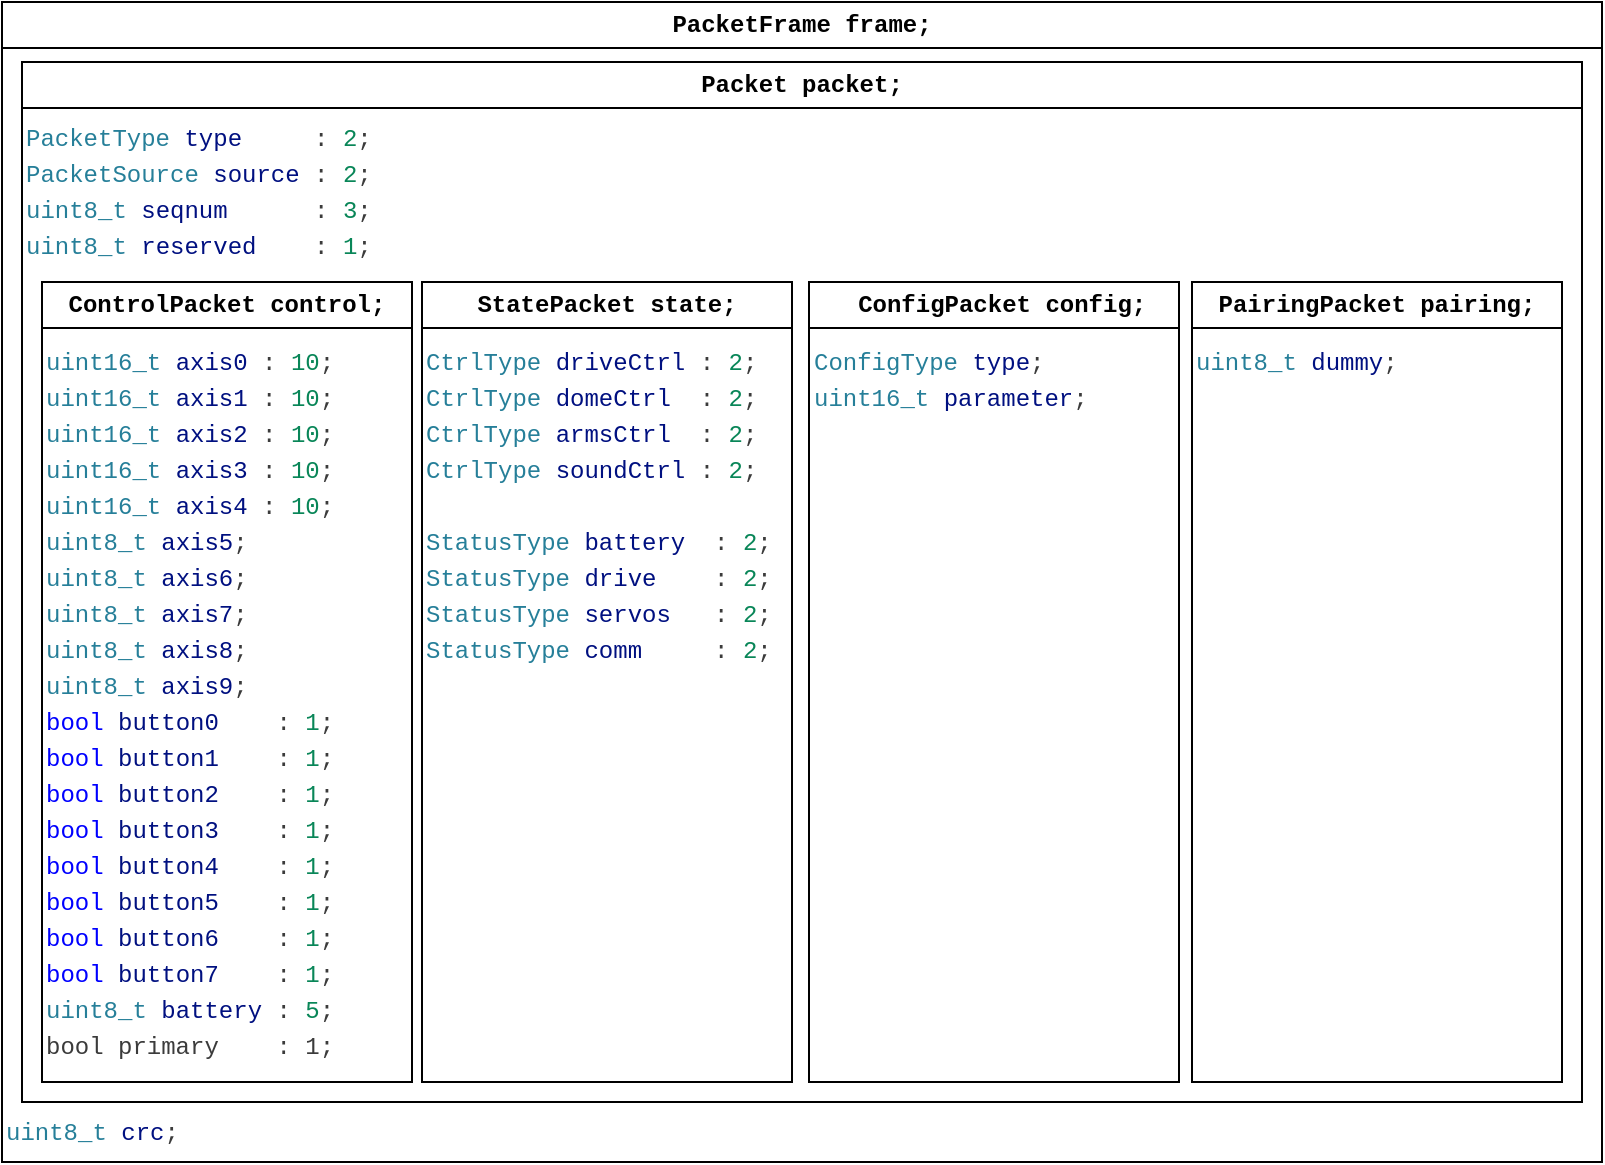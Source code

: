 <mxfile version="24.7.8">
  <diagram name="Seite-1" id="Pwz3s4yv5dByKD4ibGCL">
    <mxGraphModel dx="1114" dy="840" grid="1" gridSize="10" guides="1" tooltips="1" connect="1" arrows="1" fold="1" page="1" pageScale="1" pageWidth="827" pageHeight="1169" math="0" shadow="0">
      <root>
        <mxCell id="0" />
        <mxCell id="1" parent="0" />
        <mxCell id="Hb0Odp249pAdjkdP0iQM-40" value="PacketFrame frame;" style="swimlane;whiteSpace=wrap;html=1;fontFamily=Courier New;" parent="1" vertex="1">
          <mxGeometry x="10" y="610" width="800" height="580" as="geometry" />
        </mxCell>
        <mxCell id="Hb0Odp249pAdjkdP0iQM-51" value="Packet packet;" style="swimlane;whiteSpace=wrap;html=1;fontFamily=Courier New;" parent="Hb0Odp249pAdjkdP0iQM-40" vertex="1">
          <mxGeometry x="10" y="30" width="780" height="520" as="geometry" />
        </mxCell>
        <mxCell id="Hb0Odp249pAdjkdP0iQM-52" value="&lt;div style=&quot;color: rgb(59, 59, 59); background-color: rgb(255, 255, 255); font-family: Menlo, Monaco, &amp;quot;Courier New&amp;quot;, monospace; line-height: 18px; white-space: pre;&quot;&gt;&lt;div&gt;&lt;span style=&quot;color: #267f99;&quot;&gt;PacketType&lt;/span&gt; &lt;span style=&quot;color: #001080;&quot;&gt;type&lt;/span&gt;     : &lt;span style=&quot;color: #098658;&quot;&gt;2&lt;/span&gt;;&lt;/div&gt;&lt;div&gt;&lt;span style=&quot;color: #267f99;&quot;&gt;PacketSource&lt;/span&gt; &lt;span style=&quot;color: #001080;&quot;&gt;source&lt;/span&gt; : &lt;span style=&quot;color: #098658;&quot;&gt;2&lt;/span&gt;;&lt;/div&gt;&lt;div&gt;&lt;span style=&quot;color: #267f99;&quot;&gt;uint8_t&lt;/span&gt; &lt;span style=&quot;color: #001080;&quot;&gt;seqnum&lt;/span&gt;      : &lt;span style=&quot;color: #098658;&quot;&gt;3&lt;/span&gt;;&lt;/div&gt;&lt;div&gt;&lt;span style=&quot;color: #267f99;&quot;&gt;uint8_t&lt;/span&gt; &lt;span style=&quot;color: #001080;&quot;&gt;reserved&lt;/span&gt;    : &lt;span style=&quot;color: #098658;&quot;&gt;1&lt;/span&gt;;&lt;/div&gt;&lt;/div&gt;" style="text;html=1;align=left;verticalAlign=middle;whiteSpace=wrap;rounded=0;fontFamily=Courier New;" parent="Hb0Odp249pAdjkdP0iQM-51" vertex="1">
          <mxGeometry y="20" width="210" height="90" as="geometry" />
        </mxCell>
        <mxCell id="Hb0Odp249pAdjkdP0iQM-53" value="ControlPacket control;" style="swimlane;whiteSpace=wrap;html=1;fontFamily=Courier New;startSize=23;" parent="Hb0Odp249pAdjkdP0iQM-51" vertex="1">
          <mxGeometry x="10" y="110" width="185" height="400" as="geometry" />
        </mxCell>
        <mxCell id="Hb0Odp249pAdjkdP0iQM-54" value="&lt;div style=&quot;background-color: rgb(255, 255, 255); font-family: Menlo, Monaco, &amp;quot;Courier New&amp;quot;, monospace; line-height: 18px; white-space: pre;&quot;&gt;&lt;div style=&quot;color: rgb(59, 59, 59);&quot;&gt;&lt;span style=&quot;color: #267f99;&quot;&gt;uint16_t&lt;/span&gt; &lt;span style=&quot;color: #001080;&quot;&gt;axis0&lt;/span&gt; : &lt;span style=&quot;color: #098658;&quot;&gt;10&lt;/span&gt;;&lt;/div&gt;&lt;div style=&quot;color: rgb(59, 59, 59);&quot;&gt;&lt;span style=&quot;color: #267f99;&quot;&gt;uint16_t&lt;/span&gt; &lt;span style=&quot;color: #001080;&quot;&gt;axis1&lt;/span&gt; : &lt;span style=&quot;color: #098658;&quot;&gt;10&lt;/span&gt;;&lt;/div&gt;&lt;div style=&quot;color: rgb(59, 59, 59);&quot;&gt;&lt;span style=&quot;color: #267f99;&quot;&gt;uint16_t&lt;/span&gt; &lt;span style=&quot;color: #001080;&quot;&gt;axis2&lt;/span&gt; : &lt;span style=&quot;color: #098658;&quot;&gt;10&lt;/span&gt;;&lt;/div&gt;&lt;div style=&quot;color: rgb(59, 59, 59);&quot;&gt;&lt;span style=&quot;color: #267f99;&quot;&gt;uint16_t&lt;/span&gt; &lt;span style=&quot;color: #001080;&quot;&gt;axis3&lt;/span&gt; : &lt;span style=&quot;color: #098658;&quot;&gt;10&lt;/span&gt;;&lt;/div&gt;&lt;div style=&quot;color: rgb(59, 59, 59);&quot;&gt;&lt;span style=&quot;color: #267f99;&quot;&gt;uint16_t&lt;/span&gt; &lt;span style=&quot;color: #001080;&quot;&gt;axis4&lt;/span&gt; : &lt;span style=&quot;color: #098658;&quot;&gt;10&lt;/span&gt;;&lt;/div&gt;&lt;div style=&quot;color: rgb(59, 59, 59);&quot;&gt;&lt;span style=&quot;color: #267f99;&quot;&gt;uint8_t&lt;/span&gt; &lt;span style=&quot;color: #001080;&quot;&gt;axis5&lt;/span&gt;;&lt;/div&gt;&lt;div style=&quot;color: rgb(59, 59, 59);&quot;&gt;&lt;span style=&quot;color: #267f99;&quot;&gt;uint8_t&lt;/span&gt; &lt;span style=&quot;color: #001080;&quot;&gt;axis6&lt;/span&gt;;&lt;/div&gt;&lt;div style=&quot;color: rgb(59, 59, 59);&quot;&gt;&lt;span style=&quot;color: #267f99;&quot;&gt;uint8_t&lt;/span&gt; &lt;span style=&quot;color: #001080;&quot;&gt;axis7&lt;/span&gt;;&lt;/div&gt;&lt;div style=&quot;color: rgb(59, 59, 59);&quot;&gt;&lt;span style=&quot;color: #267f99;&quot;&gt;uint8_t&lt;/span&gt; &lt;span style=&quot;color: #001080;&quot;&gt;axis8&lt;/span&gt;;&lt;/div&gt;&lt;div style=&quot;color: rgb(59, 59, 59);&quot;&gt;&lt;span style=&quot;color: #267f99;&quot;&gt;uint8_t&lt;/span&gt; &lt;span style=&quot;color: #001080;&quot;&gt;axis9&lt;/span&gt;;&lt;/div&gt;&lt;div style=&quot;color: rgb(59, 59, 59);&quot;&gt;&lt;span style=&quot;color: #0000ff;&quot;&gt;bool&lt;/span&gt; &lt;span style=&quot;color: #001080;&quot;&gt;button0&lt;/span&gt;    : &lt;span style=&quot;color: #098658;&quot;&gt;1&lt;/span&gt;;&lt;/div&gt;&lt;div style=&quot;color: rgb(59, 59, 59);&quot;&gt;&lt;span style=&quot;color: #0000ff;&quot;&gt;bool&lt;/span&gt; &lt;span style=&quot;color: #001080;&quot;&gt;button1&lt;/span&gt;    : &lt;span style=&quot;color: #098658;&quot;&gt;1&lt;/span&gt;;&lt;/div&gt;&lt;div style=&quot;color: rgb(59, 59, 59);&quot;&gt;&lt;span style=&quot;color: #0000ff;&quot;&gt;bool&lt;/span&gt; &lt;span style=&quot;color: #001080;&quot;&gt;button2&lt;/span&gt;    : &lt;span style=&quot;color: #098658;&quot;&gt;1&lt;/span&gt;;&lt;/div&gt;&lt;div style=&quot;color: rgb(59, 59, 59);&quot;&gt;&lt;span style=&quot;color: #0000ff;&quot;&gt;bool&lt;/span&gt; &lt;span style=&quot;color: #001080;&quot;&gt;button3&lt;/span&gt;    : &lt;span style=&quot;color: #098658;&quot;&gt;1&lt;/span&gt;;&lt;/div&gt;&lt;div style=&quot;color: rgb(59, 59, 59);&quot;&gt;&lt;span style=&quot;color: #0000ff;&quot;&gt;bool&lt;/span&gt; &lt;span style=&quot;color: #001080;&quot;&gt;button4&lt;/span&gt;    : &lt;span style=&quot;color: #098658;&quot;&gt;1&lt;/span&gt;;&lt;/div&gt;&lt;div style=&quot;color: rgb(59, 59, 59);&quot;&gt;&lt;span style=&quot;color: #0000ff;&quot;&gt;bool&lt;/span&gt; &lt;span style=&quot;color: #001080;&quot;&gt;button5&lt;/span&gt;    : &lt;span style=&quot;color: #098658;&quot;&gt;1&lt;/span&gt;;&lt;/div&gt;&lt;div style=&quot;color: rgb(59, 59, 59);&quot;&gt;&lt;span style=&quot;color: #0000ff;&quot;&gt;bool&lt;/span&gt; &lt;span style=&quot;color: #001080;&quot;&gt;button6&lt;/span&gt;    : &lt;span style=&quot;color: #098658;&quot;&gt;1&lt;/span&gt;;&lt;/div&gt;&lt;div style=&quot;color: rgb(59, 59, 59);&quot;&gt;&lt;span style=&quot;color: #0000ff;&quot;&gt;bool&lt;/span&gt; &lt;span style=&quot;color: #001080;&quot;&gt;button7&lt;/span&gt;    : &lt;span style=&quot;color: #098658;&quot;&gt;1&lt;/span&gt;;&lt;/div&gt;&lt;div style=&quot;&quot;&gt;&lt;span style=&quot;color: rgb(38, 127, 153);&quot;&gt;uint8_t&lt;/span&gt;&lt;font color=&quot;#3b3b3b&quot;&gt; &lt;/font&gt;&lt;span style=&quot;color: rgb(0, 16, 128);&quot;&gt;battery&lt;/span&gt;&lt;font color=&quot;#3b3b3b&quot;&gt; : &lt;/font&gt;&lt;font color=&quot;#098658&quot;&gt;5&lt;/font&gt;&lt;font color=&quot;#3b3b3b&quot;&gt;;&lt;/font&gt;&lt;/div&gt;&lt;div style=&quot;&quot;&gt;&lt;font color=&quot;#3b3b3b&quot;&gt;bool primary    : 1;&lt;/font&gt;&lt;/div&gt;&lt;/div&gt;" style="text;html=1;align=left;verticalAlign=top;whiteSpace=wrap;rounded=0;fontFamily=Courier New;" parent="Hb0Odp249pAdjkdP0iQM-53" vertex="1">
          <mxGeometry y="25" width="170" height="355" as="geometry" />
        </mxCell>
        <mxCell id="Hb0Odp249pAdjkdP0iQM-55" value="StatePacket state;" style="swimlane;whiteSpace=wrap;html=1;fontFamily=Courier New;startSize=23;" parent="Hb0Odp249pAdjkdP0iQM-51" vertex="1">
          <mxGeometry x="200" y="110" width="185" height="400" as="geometry" />
        </mxCell>
        <mxCell id="Hb0Odp249pAdjkdP0iQM-56" value="&amp;nbsp;ConfigPacket config;" style="swimlane;whiteSpace=wrap;html=1;fontFamily=Courier New;startSize=23;" parent="Hb0Odp249pAdjkdP0iQM-51" vertex="1">
          <mxGeometry x="393.5" y="110" width="185" height="400" as="geometry" />
        </mxCell>
        <mxCell id="Hb0Odp249pAdjkdP0iQM-57" value="&lt;div style=&quot;color: rgb(59, 59, 59); background-color: rgb(255, 255, 255); font-family: Menlo, Monaco, &amp;quot;Courier New&amp;quot;, monospace; line-height: 18px; white-space: pre;&quot;&gt;&lt;div style=&quot;line-height: 18px;&quot;&gt;&lt;div&gt;&lt;span style=&quot;color: #267f99;&quot;&gt;ConfigType&lt;/span&gt; &lt;span style=&quot;color: #001080;&quot;&gt;type&lt;/span&gt;;&lt;/div&gt;&lt;div&gt;&lt;div style=&quot;line-height: 18px;&quot;&gt;&lt;span style=&quot;color: #267f99;&quot;&gt;uint16_t&lt;/span&gt; &lt;span style=&quot;color: #001080;&quot;&gt;parameter&lt;/span&gt;;&lt;/div&gt;&lt;/div&gt;&lt;div&gt;&lt;/div&gt;&lt;/div&gt;&lt;/div&gt;" style="text;html=1;align=left;verticalAlign=top;whiteSpace=wrap;rounded=0;fontFamily=Courier New;" parent="Hb0Odp249pAdjkdP0iQM-56" vertex="1">
          <mxGeometry y="25" width="170" height="35" as="geometry" />
        </mxCell>
        <mxCell id="Hb0Odp249pAdjkdP0iQM-58" value="PairingPacket pairing;" style="swimlane;whiteSpace=wrap;html=1;fontFamily=Courier New;startSize=23;" parent="Hb0Odp249pAdjkdP0iQM-51" vertex="1">
          <mxGeometry x="585" y="110" width="185" height="400" as="geometry" />
        </mxCell>
        <mxCell id="Hb0Odp249pAdjkdP0iQM-59" value="&lt;div style=&quot;color: rgb(59, 59, 59); background-color: rgb(255, 255, 255); font-family: Menlo, Monaco, &amp;quot;Courier New&amp;quot;, monospace; line-height: 18px; white-space: pre;&quot;&gt;&lt;div style=&quot;line-height: 18px;&quot;&gt;&lt;div&gt;&lt;span style=&quot;color: #267f99;&quot;&gt;uint8_t&lt;/span&gt; &lt;span style=&quot;color: #001080;&quot;&gt;dummy&lt;/span&gt;;&lt;/div&gt;&lt;div&gt;&lt;/div&gt;&lt;/div&gt;&lt;/div&gt;" style="text;html=1;align=left;verticalAlign=top;whiteSpace=wrap;rounded=0;fontFamily=Courier New;" parent="Hb0Odp249pAdjkdP0iQM-58" vertex="1">
          <mxGeometry y="25" width="170" height="355" as="geometry" />
        </mxCell>
        <mxCell id="Hb0Odp249pAdjkdP0iQM-60" value="&lt;div style=&quot;color: rgb(59, 59, 59); background-color: rgb(255, 255, 255); font-family: Menlo, Monaco, &amp;quot;Courier New&amp;quot;, monospace; line-height: 18px; white-space: pre;&quot;&gt;&lt;div style=&quot;line-height: 18px;&quot;&gt;&lt;div&gt;&lt;span style=&quot;color: #267f99;&quot;&gt;CtrlType&lt;/span&gt; &lt;span style=&quot;color: #001080;&quot;&gt;driveCtrl&lt;/span&gt; : &lt;span style=&quot;color: #098658;&quot;&gt;2&lt;/span&gt;;&lt;/div&gt;&lt;div&gt;&lt;span style=&quot;color: #267f99;&quot;&gt;CtrlType&lt;/span&gt; &lt;span style=&quot;color: #001080;&quot;&gt;domeCtrl&lt;/span&gt;  : &lt;span style=&quot;color: #098658;&quot;&gt;2&lt;/span&gt;;&lt;/div&gt;&lt;div&gt;&lt;span style=&quot;color: #267f99;&quot;&gt;CtrlType&lt;/span&gt; &lt;span style=&quot;color: #001080;&quot;&gt;armsCtrl&lt;/span&gt;  : &lt;span style=&quot;color: #098658;&quot;&gt;2&lt;/span&gt;;&lt;/div&gt;&lt;div&gt;&lt;span style=&quot;color: #267f99;&quot;&gt;CtrlType&lt;/span&gt; &lt;span style=&quot;color: #001080;&quot;&gt;soundCtrl&lt;/span&gt; : &lt;span style=&quot;color: #098658;&quot;&gt;2&lt;/span&gt;;&lt;/div&gt;&lt;br&gt;&lt;div&gt;&lt;span style=&quot;color: #267f99;&quot;&gt;StatusType&lt;/span&gt; &lt;span style=&quot;color: #001080;&quot;&gt;battery&lt;/span&gt;  : &lt;span style=&quot;color: #098658;&quot;&gt;2&lt;/span&gt;;&lt;/div&gt;&lt;div&gt;&lt;span style=&quot;color: #267f99;&quot;&gt;StatusType&lt;/span&gt; &lt;span style=&quot;color: #001080;&quot;&gt;drive&lt;/span&gt;    : &lt;span style=&quot;color: #098658;&quot;&gt;2&lt;/span&gt;;&lt;/div&gt;&lt;div&gt;&lt;span style=&quot;color: #267f99;&quot;&gt;StatusType&lt;/span&gt; &lt;span style=&quot;color: #001080;&quot;&gt;servos&lt;/span&gt;   : &lt;span style=&quot;color: #098658;&quot;&gt;2&lt;/span&gt;;&lt;/div&gt;&lt;div&gt;&lt;span style=&quot;color: #267f99;&quot;&gt;StatusType&lt;/span&gt; &lt;span style=&quot;color: #001080;&quot;&gt;comm&lt;/span&gt;     : &lt;span style=&quot;color: #098658;&quot;&gt;2&lt;/span&gt;;&lt;/div&gt;&lt;div&gt;&lt;/div&gt;&lt;/div&gt;&lt;/div&gt;" style="text;html=1;align=left;verticalAlign=top;whiteSpace=wrap;rounded=0;fontFamily=Courier New;" parent="Hb0Odp249pAdjkdP0iQM-40" vertex="1">
          <mxGeometry x="210" y="165" width="180" height="375" as="geometry" />
        </mxCell>
        <mxCell id="Hb0Odp249pAdjkdP0iQM-61" value="&lt;div style=&quot;color: rgb(59, 59, 59); background-color: rgb(255, 255, 255); font-family: Menlo, Monaco, &amp;quot;Courier New&amp;quot;, monospace; line-height: 18px; white-space: pre;&quot;&gt;&lt;span style=&quot;color: #267f99;&quot;&gt;uint8_t&lt;/span&gt; &lt;span style=&quot;color: #001080;&quot;&gt;crc&lt;/span&gt;;&lt;/div&gt;" style="text;html=1;align=left;verticalAlign=middle;whiteSpace=wrap;rounded=0;fontFamily=Courier New;" parent="Hb0Odp249pAdjkdP0iQM-40" vertex="1">
          <mxGeometry y="550" width="240" height="30" as="geometry" />
        </mxCell>
      </root>
    </mxGraphModel>
  </diagram>
</mxfile>

